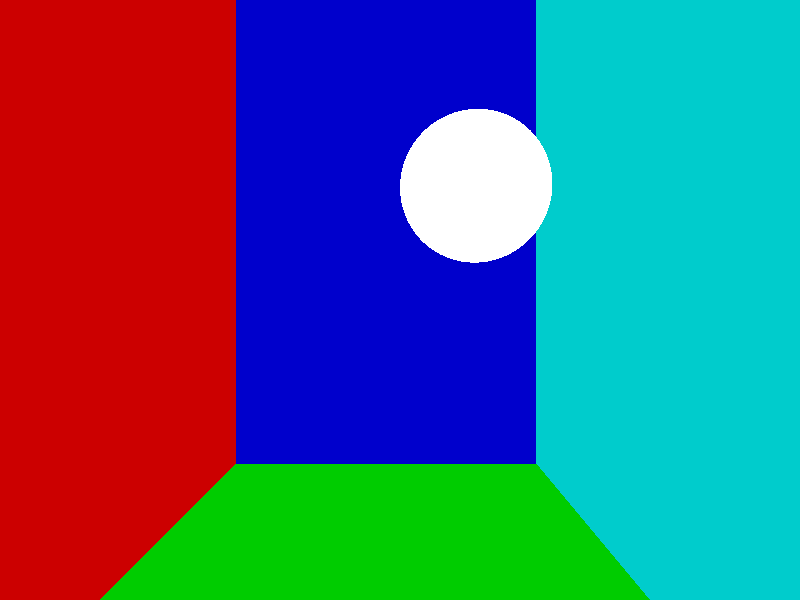 // plane test (RIGHT HANDED)

camera {
  location  <0, 0, 16>
  up        <0,  1,  0>
  right     <1.33333, 0,  0>
  look_at   <0, 0, 0>
}

light_source {<1, 1, 1> color rgb <0.7, 0.7, 0.7>}

//right wall - note distance is along normal thus to move right is negative for this normal
plane {<-1, 0, 0>, -6
  pigment {color rgb <0.8, 0.0, 0.0>}
  finish {ambient 0.4 diffuse 0.8, reflection 0.5}
}

//bottom
plane {<0, 1, 0>, -6
  pigment {color rgb <0.0, 0.8, 0.0>}
  finish {ambient 0.4 diffuse 0.8, reflection 0.5}
}

//back
plane {<0, 0, 1>, -6
  pigment {color rgb <0.0, 0.0, 0.8>}
  finish {ambient 0.4 diffuse 0.8, reflection 0.5}
}

//left
plane {<1, 0, 0>, -5
  pigment {color rgbf <0.0, 0.8, 0.8>}
  finish {ambient 0.4 diffuse 0.8, reflection 0.5}
}

//left sphere
sphere { <-2, 3, 0>, 2.0
  pigment { color rgbf <1.0, 1.0, 1.0, 0.9>}
  finish {ambient 0.2 diffuse 0.4, ior 5}
}
